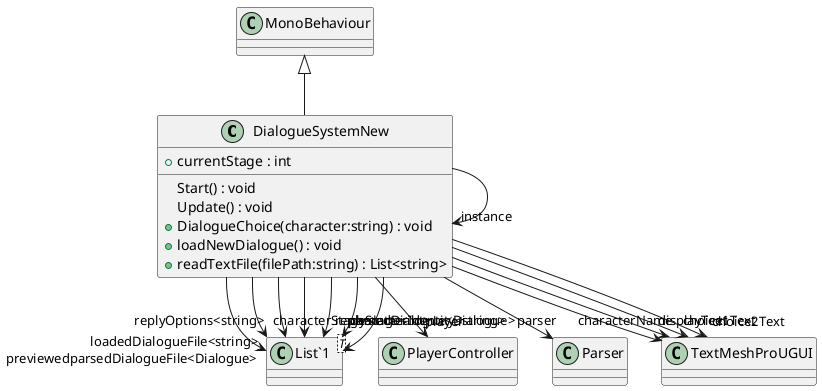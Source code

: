 @startuml
class DialogueSystemNew {
    + currentStage : int
    Start() : void
    Update() : void
    + DialogueChoice(character:string) : void
    + loadNewDialogue() : void
    + readTextFile(filePath:string) : List<string>
}
class "List`1"<T> {
}
MonoBehaviour <|-- DialogueSystemNew
DialogueSystemNew --> "player" PlayerController
DialogueSystemNew --> "parser" Parser
DialogueSystemNew --> "instance" DialogueSystemNew
DialogueSystemNew --> "characterName" TextMeshProUGUI
DialogueSystemNew --> "displayText" TextMeshProUGUI
DialogueSystemNew --> "choice1Text" TextMeshProUGUI
DialogueSystemNew --> "choice2Text" TextMeshProUGUI
DialogueSystemNew --> "loadedDialogueFile<string>" "List`1"
DialogueSystemNew --> "characterStage<int>" "List`1"
DialogueSystemNew --> "replyOptions<string>" "List`1"
DialogueSystemNew --> "replyStage<int>" "List`1"
DialogueSystemNew --> "characterIdentity<string>" "List`1"
DialogueSystemNew --> "parsedDialogue<Dialogue>" "List`1"
DialogueSystemNew --> "previewedparsedDialogueFile<Dialogue>" "List`1"
@enduml
